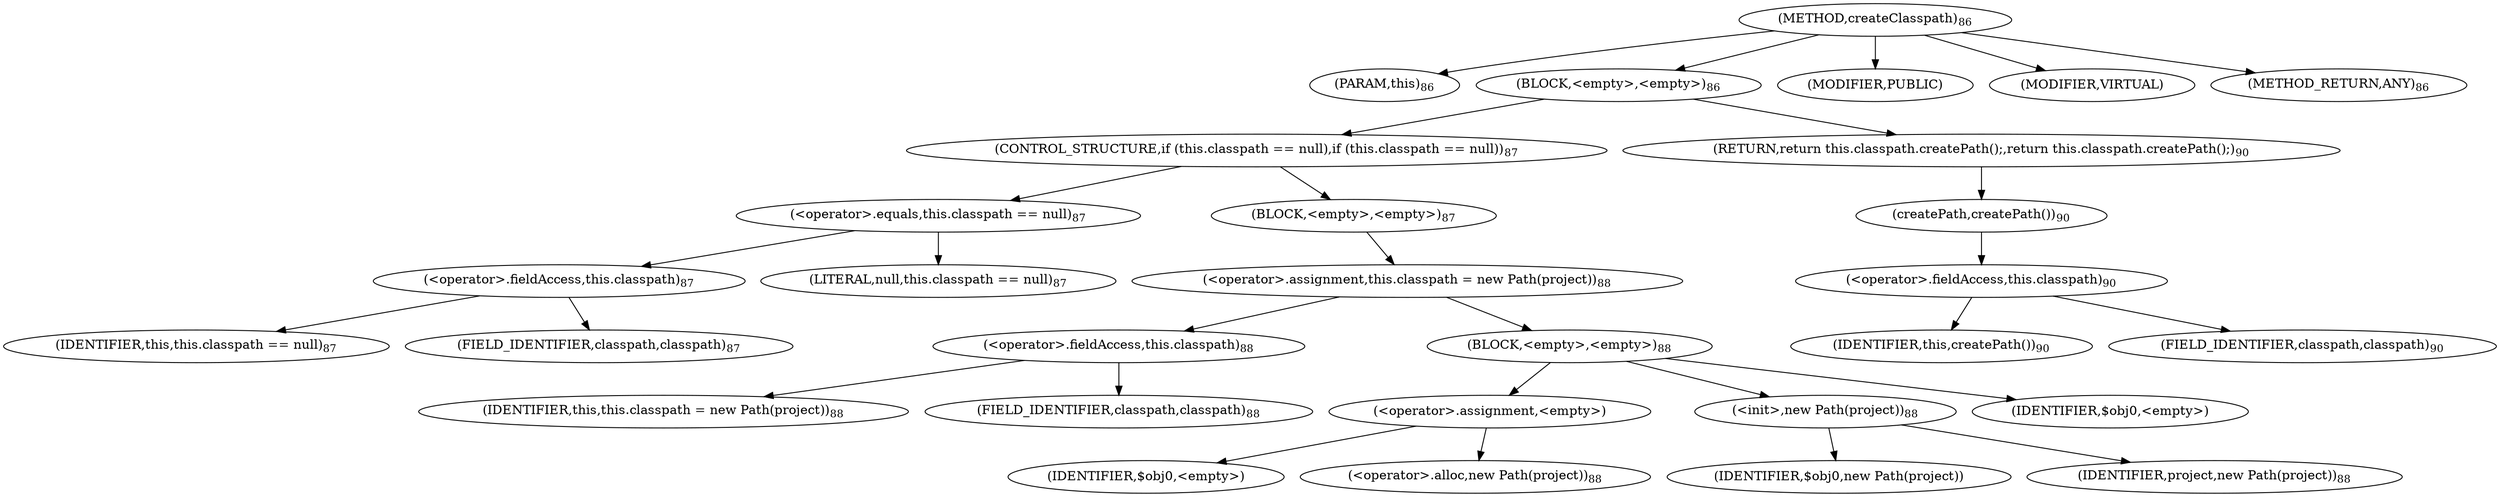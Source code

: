 digraph "createClasspath" {  
"87" [label = <(METHOD,createClasspath)<SUB>86</SUB>> ]
"8" [label = <(PARAM,this)<SUB>86</SUB>> ]
"88" [label = <(BLOCK,&lt;empty&gt;,&lt;empty&gt;)<SUB>86</SUB>> ]
"89" [label = <(CONTROL_STRUCTURE,if (this.classpath == null),if (this.classpath == null))<SUB>87</SUB>> ]
"90" [label = <(&lt;operator&gt;.equals,this.classpath == null)<SUB>87</SUB>> ]
"91" [label = <(&lt;operator&gt;.fieldAccess,this.classpath)<SUB>87</SUB>> ]
"7" [label = <(IDENTIFIER,this,this.classpath == null)<SUB>87</SUB>> ]
"92" [label = <(FIELD_IDENTIFIER,classpath,classpath)<SUB>87</SUB>> ]
"93" [label = <(LITERAL,null,this.classpath == null)<SUB>87</SUB>> ]
"94" [label = <(BLOCK,&lt;empty&gt;,&lt;empty&gt;)<SUB>87</SUB>> ]
"95" [label = <(&lt;operator&gt;.assignment,this.classpath = new Path(project))<SUB>88</SUB>> ]
"96" [label = <(&lt;operator&gt;.fieldAccess,this.classpath)<SUB>88</SUB>> ]
"9" [label = <(IDENTIFIER,this,this.classpath = new Path(project))<SUB>88</SUB>> ]
"97" [label = <(FIELD_IDENTIFIER,classpath,classpath)<SUB>88</SUB>> ]
"98" [label = <(BLOCK,&lt;empty&gt;,&lt;empty&gt;)<SUB>88</SUB>> ]
"99" [label = <(&lt;operator&gt;.assignment,&lt;empty&gt;)> ]
"100" [label = <(IDENTIFIER,$obj0,&lt;empty&gt;)> ]
"101" [label = <(&lt;operator&gt;.alloc,new Path(project))<SUB>88</SUB>> ]
"102" [label = <(&lt;init&gt;,new Path(project))<SUB>88</SUB>> ]
"103" [label = <(IDENTIFIER,$obj0,new Path(project))> ]
"104" [label = <(IDENTIFIER,project,new Path(project))<SUB>88</SUB>> ]
"105" [label = <(IDENTIFIER,$obj0,&lt;empty&gt;)> ]
"106" [label = <(RETURN,return this.classpath.createPath();,return this.classpath.createPath();)<SUB>90</SUB>> ]
"107" [label = <(createPath,createPath())<SUB>90</SUB>> ]
"108" [label = <(&lt;operator&gt;.fieldAccess,this.classpath)<SUB>90</SUB>> ]
"10" [label = <(IDENTIFIER,this,createPath())<SUB>90</SUB>> ]
"109" [label = <(FIELD_IDENTIFIER,classpath,classpath)<SUB>90</SUB>> ]
"110" [label = <(MODIFIER,PUBLIC)> ]
"111" [label = <(MODIFIER,VIRTUAL)> ]
"112" [label = <(METHOD_RETURN,ANY)<SUB>86</SUB>> ]
  "87" -> "8" 
  "87" -> "88" 
  "87" -> "110" 
  "87" -> "111" 
  "87" -> "112" 
  "88" -> "89" 
  "88" -> "106" 
  "89" -> "90" 
  "89" -> "94" 
  "90" -> "91" 
  "90" -> "93" 
  "91" -> "7" 
  "91" -> "92" 
  "94" -> "95" 
  "95" -> "96" 
  "95" -> "98" 
  "96" -> "9" 
  "96" -> "97" 
  "98" -> "99" 
  "98" -> "102" 
  "98" -> "105" 
  "99" -> "100" 
  "99" -> "101" 
  "102" -> "103" 
  "102" -> "104" 
  "106" -> "107" 
  "107" -> "108" 
  "108" -> "10" 
  "108" -> "109" 
}
